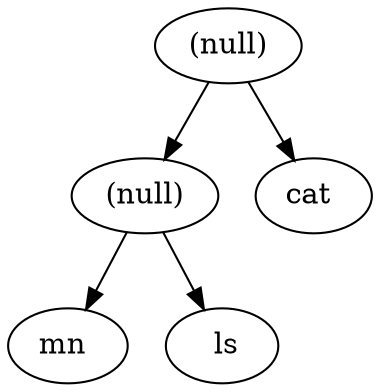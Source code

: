 /*
<baba>
*/
digraph {
  node1 [label="(null)"];
  node2 [label="(null)"];
  node1 -> node2;
  node3 [label="mn "];
  node2 -> node3;
  node4 [label=" ls"];
  node2 -> node4;
  node5 [label="cat "];
  node1 -> node5;
}
